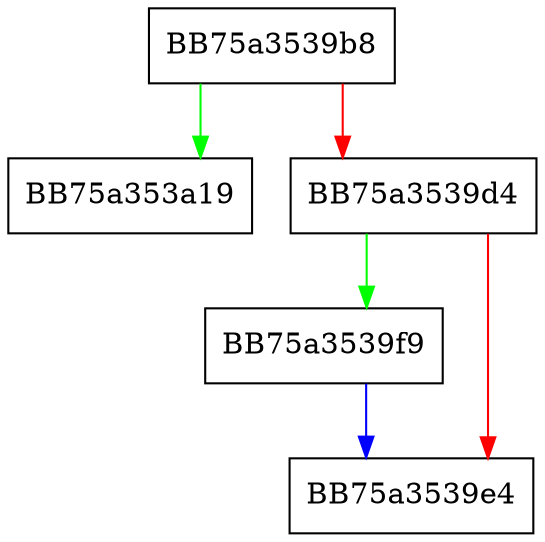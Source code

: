 digraph _Clear_and_reserve_geometric {
  node [shape="box"];
  graph [splines=ortho];
  BB75a3539b8 -> BB75a353a19 [color="green"];
  BB75a3539b8 -> BB75a3539d4 [color="red"];
  BB75a3539d4 -> BB75a3539f9 [color="green"];
  BB75a3539d4 -> BB75a3539e4 [color="red"];
  BB75a3539f9 -> BB75a3539e4 [color="blue"];
}